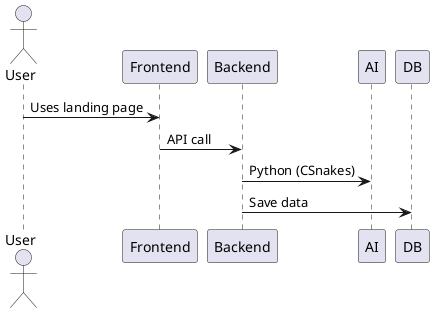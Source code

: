 @startuml
actor User
User -> Frontend: Uses landing page
Frontend -> Backend: API call
Backend -> AI: Python (CSnakes)
Backend -> DB: Save data
@enduml 